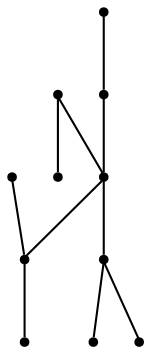 graph {
  node [shape=point,comment="{\"directed\":false,\"doi\":\"10.1007/978-3-642-25878-7_38\",\"figure\":\"2 (2)\"}"]

  v0 [pos="1765.019328266387,853.3832035975773"]
  v1 [pos="1740.6241671692123,927.3324457163152"]
  v2 [pos="1653.5524053058082,982.6538469364726"]
  v3 [pos="1646.796722381322,689.6072040341406"]
  v4 [pos="1741.4999816155964,745.7412650346105"]
  v5 [pos="1538.7075772521778,806.2507168147158"]
  v6 [pos="1589.812279208507,713.1110036145958"]
  v7 [pos="1556.3470554248663,753.3049783013248"]
  v8 [pos="1540.396466167895,874.5741658126551"]
  v9 [pos="1561.413849433635,927.3324457163152"]
  v10 [pos="1600.758814433761,967.713879012775"]

  v0 -- v1 [id="-1",pos="1765.019328266387,853.3832035975773 1740.6241671692123,927.3324457163152 1740.6241671692123,927.3324457163152 1740.6241671692123,927.3324457163152"]
  v1 -- v2 [id="-2",pos="1740.6241671692123,927.3324457163152 1653.5524053058082,982.6538469364726 1653.5524053058082,982.6538469364726 1653.5524053058082,982.6538469364726"]
  v5 -- v8 [id="-3",pos="1538.7075772521778,806.2507168147158 1540.396466167895,874.5741658126551 1540.396466167895,874.5741658126551 1540.396466167895,874.5741658126551"]
  v5 -- v1 [id="-4",pos="1538.7075772521778,806.2507168147158 1740.6241671692123,927.3324457163152 1740.6241671692123,927.3324457163152 1740.6241671692123,927.3324457163152"]
  v3 -- v4 [id="-5",pos="1646.796722381322,689.6072040341406 1741.4999816155964,745.7412650346105 1741.4999816155964,745.7412650346105 1741.4999816155964,745.7412650346105"]
  v8 -- v10 [id="-6",pos="1540.396466167895,874.5741658126551 1600.758814433761,967.713879012775 1600.758814433761,967.713879012775 1600.758814433761,967.713879012775"]
  v8 -- v9 [id="-7",pos="1540.396466167895,874.5741658126551 1561.413849433635,927.3324457163152 1561.413849433635,927.3324457163152 1561.413849433635,927.3324457163152"]
  v3 -- v5 [id="-8",pos="1646.796722381322,689.6072040341406 1538.7075772521778,806.2507168147158 1538.7075772521778,806.2507168147158 1538.7075772521778,806.2507168147158"]
  v6 -- v7 [id="-9",pos="1589.812279208507,713.1110036145958 1556.3470554248663,753.3049783013248 1556.3470554248663,753.3049783013248 1556.3470554248663,753.3049783013248"]
  v7 -- v5 [id="-10",pos="1556.3470554248663,753.3049783013248 1538.7075772521778,806.2507168147158 1538.7075772521778,806.2507168147158 1538.7075772521778,806.2507168147158"]
}